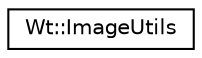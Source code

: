 digraph "Graphical Class Hierarchy"
{
 // LATEX_PDF_SIZE
  edge [fontname="Helvetica",fontsize="10",labelfontname="Helvetica",labelfontsize="10"];
  node [fontname="Helvetica",fontsize="10",shape=record];
  rankdir="LR";
  Node0 [label="Wt::ImageUtils",height=0.2,width=0.4,color="black", fillcolor="white", style="filled",URL="$classWt_1_1ImageUtils.html",tooltip=" "];
}
